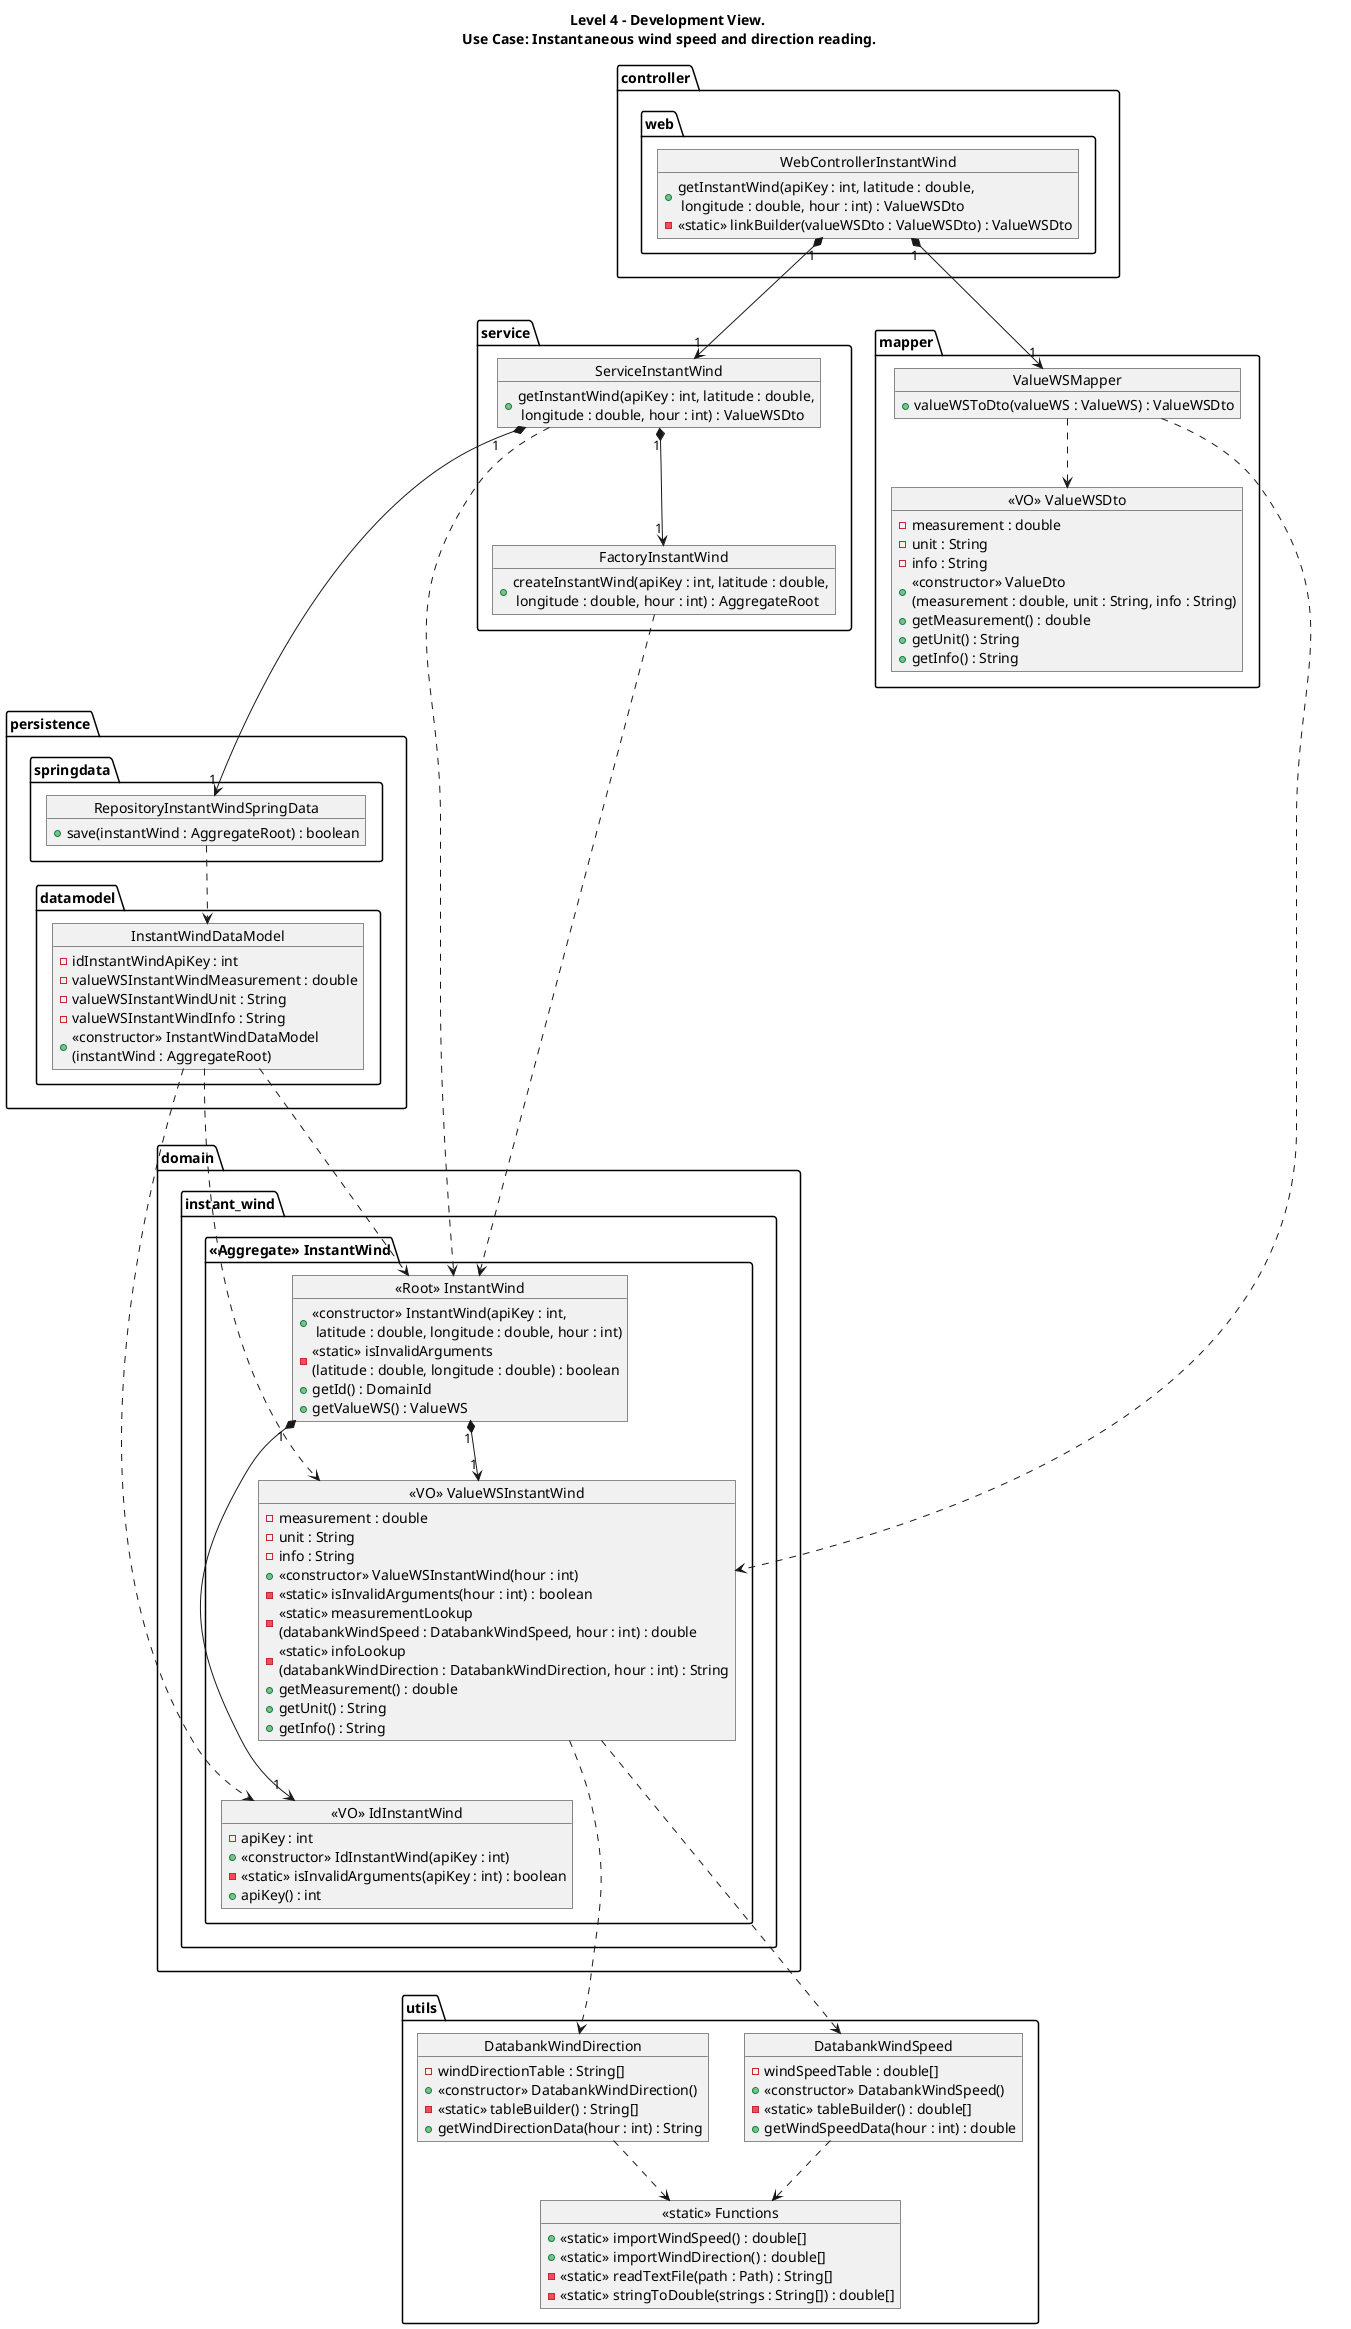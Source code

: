 @startuml
'https://plantuml.com/class-diagram

title Level 4 - Development View. \nUse Case: Instantaneous wind speed and direction reading.

package controller {
    package web {
        object "WebControllerInstantWind" as Controller {
        + getInstantWind(apiKey : int, latitude : double,\n longitude : double, hour : int) : ValueWSDto
        - <<static>> linkBuilder(valueWSDto : ValueWSDto) : ValueWSDto
        }
    }
}

package service {
    object "ServiceInstantWind" as Service {
    + getInstantWind(apiKey : int, latitude : double,\n longitude : double, hour : int) : ValueWSDto
    }

    object "FactoryInstantWind" as Factory {
    + createInstantWind(apiKey : int, latitude : double,\n longitude : double, hour : int) : AggregateRoot
    }
}

package domain {
    package instant_wind {
        package "<<Aggregate>> InstantWind" {
            object "<<Root>> InstantWind" as Root {
            + <<constructor>> InstantWind(apiKey : int,\n latitude : double, longitude : double, hour : int)
            - <<static>> isInvalidArguments\n(latitude : double, longitude : double) : boolean
            + getId() : DomainId
            + getValueWS() : ValueWS
            }

            object "<<VO>> ValueWSInstantWind" as ValueWS {
            - measurement : double
            - unit : String
            - info : String
            + <<constructor>> ValueWSInstantWind(hour : int)
            - <<static>> isInvalidArguments(hour : int) : boolean
            - <<static>> measurementLookup\n(databankWindSpeed : DatabankWindSpeed, hour : int) : double
            - <<static>> infoLookup\n(databankWindDirection : DatabankWindDirection, hour : int) : String
            + getMeasurement() : double
            + getUnit() : String
            + getInfo() : String
            }

            object "<<VO>> IdInstantWind" as Id {
            - apiKey : int
            + <<constructor>> IdInstantWind(apiKey : int)
            - <<static>> isInvalidArguments(apiKey : int) : boolean
            + apiKey() : int
            }
        }
    }
}

package mapper {
    object "ValueWSMapper" as ValueMapper {
    + valueWSToDto(valueWS : ValueWS) : ValueWSDto
    }

    object "<<VO>> ValueWSDto" as ValueDto {
    - measurement : double
    - unit : String
    - info : String
    + <<constructor>> ValueDto\n(measurement : double, unit : String, info : String)
    + getMeasurement() : double
    + getUnit() : String
    + getInfo() : String
    }
}

package utils {
    object "DatabankWindSpeed" as DatabankWindSpeed {
    - windSpeedTable : double[]
    + <<constructor>> DatabankWindSpeed()
    - <<static>> tableBuilder() : double[]
    + getWindSpeedData(hour : int) : double
    }

    object "DatabankWindDirection" as DatabankWindDirection {
    - windDirectionTable : String[]
    + <<constructor>> DatabankWindDirection()
    - <<static>> tableBuilder() : String[]
    + getWindDirectionData(hour : int) : String
    }

    object "<<static>> Functions" as Functions {
    + <<static>> importWindSpeed() : double[]
    + <<static>> importWindDirection() : double[]
    - <<static>> readTextFile(path : Path) : String[]
    - <<static>> stringToDouble(strings : String[]) : double[]
    }
}

package persistence {
    package datamodel {
        object "InstantWindDataModel" as DataModel {
        - idInstantWindApiKey : int
        - valueWSInstantWindMeasurement : double
        - valueWSInstantWindUnit : String
        - valueWSInstantWindInfo : String
        + <<constructor>> InstantWindDataModel\n(instantWind : AggregateRoot)
        }
    }

    package springdata {
        object "RepositoryInstantWindSpringData" as RepositorySpringData {
        + save(instantWind : AggregateRoot) : boolean
        }
    }
}

Controller "1" *---> "1" Service
Service "1" *--> "1" Factory

Service ...> Root

Controller "1" *---> "1" ValueMapper
ValueMapper ..> ValueWS
ValueMapper ..> ValueDto

Factory ...> Root

Root "1" *---> "1" Id
Root "1" *--> "1" ValueWS

ValueWS ...> DatabankWindSpeed
DatabankWindSpeed ..> Functions
ValueWS ...> DatabankWindDirection
DatabankWindDirection ..> Functions

RepositorySpringData ..> DataModel
DataModel ...> Root
DataModel ...> Id
DataModel ...> ValueWS

Service "1" *---> "1" RepositorySpringData

@enduml